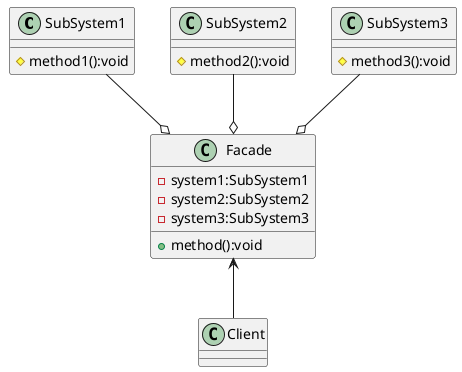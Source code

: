 @startuml

    class SubSystem1{
        # method1():void
    }

    class SubSystem2{
        # method2():void
    }

    class SubSystem3{
        # method3():void
    }

    class Facade{
      - system1:SubSystem1
      - system2:SubSystem2
      - system3:SubSystem3
      + method():void
    }


        SubSystem1 --o Facade
        SubSystem2 --o Facade
        SubSystem3 --o Facade

    Facade<--Client



@enduml